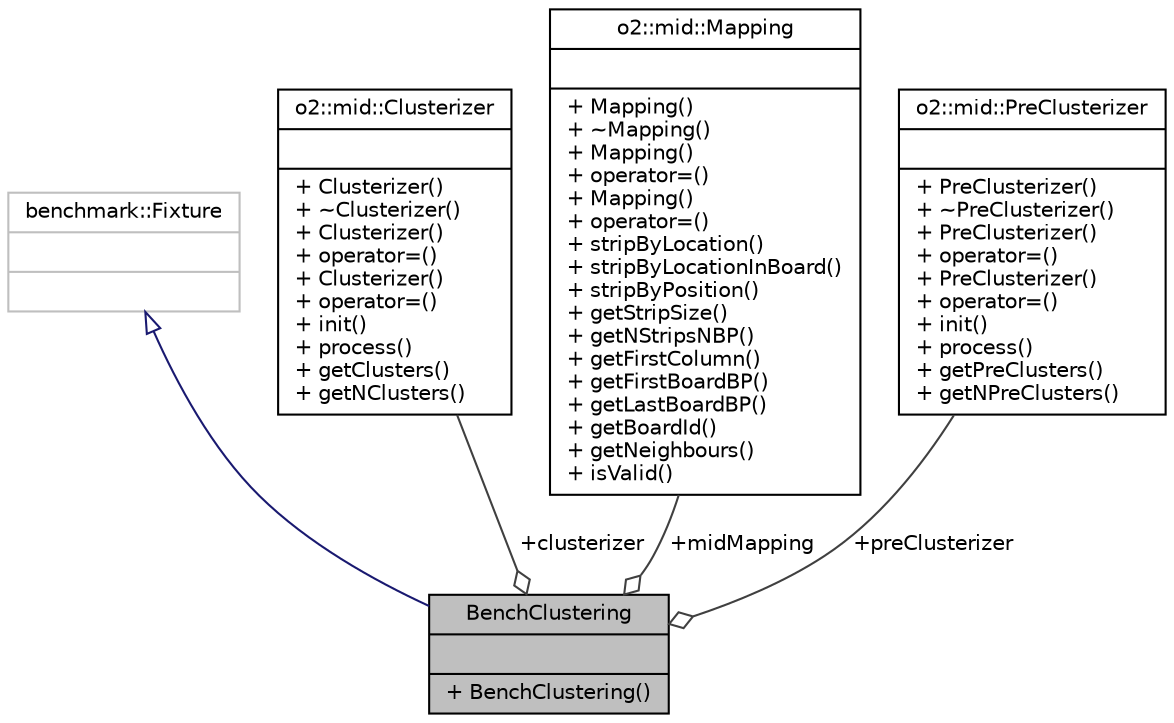 digraph "BenchClustering"
{
 // INTERACTIVE_SVG=YES
  bgcolor="transparent";
  edge [fontname="Helvetica",fontsize="10",labelfontname="Helvetica",labelfontsize="10"];
  node [fontname="Helvetica",fontsize="10",shape=record];
  Node1 [label="{BenchClustering\n||+ BenchClustering()\l}",height=0.2,width=0.4,color="black", fillcolor="grey75", style="filled" fontcolor="black"];
  Node2 -> Node1 [dir="back",color="midnightblue",fontsize="10",style="solid",arrowtail="onormal",fontname="Helvetica"];
  Node2 [label="{benchmark::Fixture\n||}",height=0.2,width=0.4,color="grey75"];
  Node3 -> Node1 [color="grey25",fontsize="10",style="solid",label=" +clusterizer" ,arrowhead="odiamond",fontname="Helvetica"];
  Node3 [label="{o2::mid::Clusterizer\n||+ Clusterizer()\l+ ~Clusterizer()\l+ Clusterizer()\l+ operator=()\l+ Clusterizer()\l+ operator=()\l+ init()\l+ process()\l+ getClusters()\l+ getNClusters()\l}",height=0.2,width=0.4,color="black",URL="$d5/dae/classo2_1_1mid_1_1Clusterizer.html",tooltip="Clusterizing algorithm for MID. "];
  Node4 -> Node1 [color="grey25",fontsize="10",style="solid",label=" +midMapping" ,arrowhead="odiamond",fontname="Helvetica"];
  Node4 [label="{o2::mid::Mapping\n||+ Mapping()\l+ ~Mapping()\l+ Mapping()\l+ operator=()\l+ Mapping()\l+ operator=()\l+ stripByLocation()\l+ stripByLocationInBoard()\l+ stripByPosition()\l+ getStripSize()\l+ getNStripsNBP()\l+ getFirstColumn()\l+ getFirstBoardBP()\l+ getLastBoardBP()\l+ getBoardId()\l+ getNeighbours()\l+ isValid()\l}",height=0.2,width=0.4,color="black",URL="$d1/d66/classo2_1_1mid_1_1Mapping.html"];
  Node5 -> Node1 [color="grey25",fontsize="10",style="solid",label=" +preClusterizer" ,arrowhead="odiamond",fontname="Helvetica"];
  Node5 [label="{o2::mid::PreClusterizer\n||+ PreClusterizer()\l+ ~PreClusterizer()\l+ PreClusterizer()\l+ operator=()\l+ PreClusterizer()\l+ operator=()\l+ init()\l+ process()\l+ getPreClusters()\l+ getNPreClusters()\l}",height=0.2,width=0.4,color="black",URL="$d6/dde/classo2_1_1mid_1_1PreClusterizer.html",tooltip="Pre-clustering algorithm for MID. "];
}
